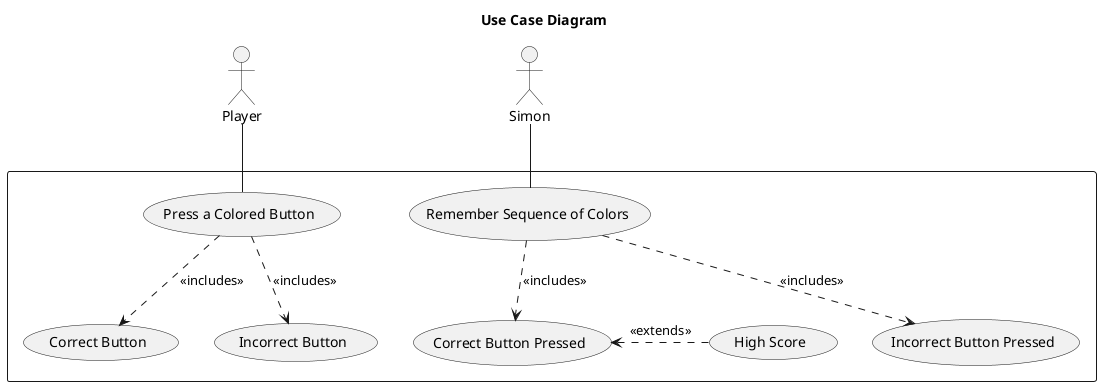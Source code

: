 @startuml
title Use Case Diagram

actor Player
actor Simon

rectangle  {

    usecase "Press a Colored Button" as UC_player_1
    Player -- UC_player_1
    UC_player_1 ..> (Correct Button): <<includes>>
    UC_player_1 ..> (Incorrect Button): <<includes>>

    usecase "Remember Sequence of Colors" as UC_simon_1
    Simon -- UC_simon_1
    UC_simon_1 ..> (Incorrect Button Pressed): <<includes>>
    UC_simon_1 ..> (Correct Button Pressed): <<includes>>
    (Correct Button Pressed) <. (High Score) : <<extends>>


}
@enduml

